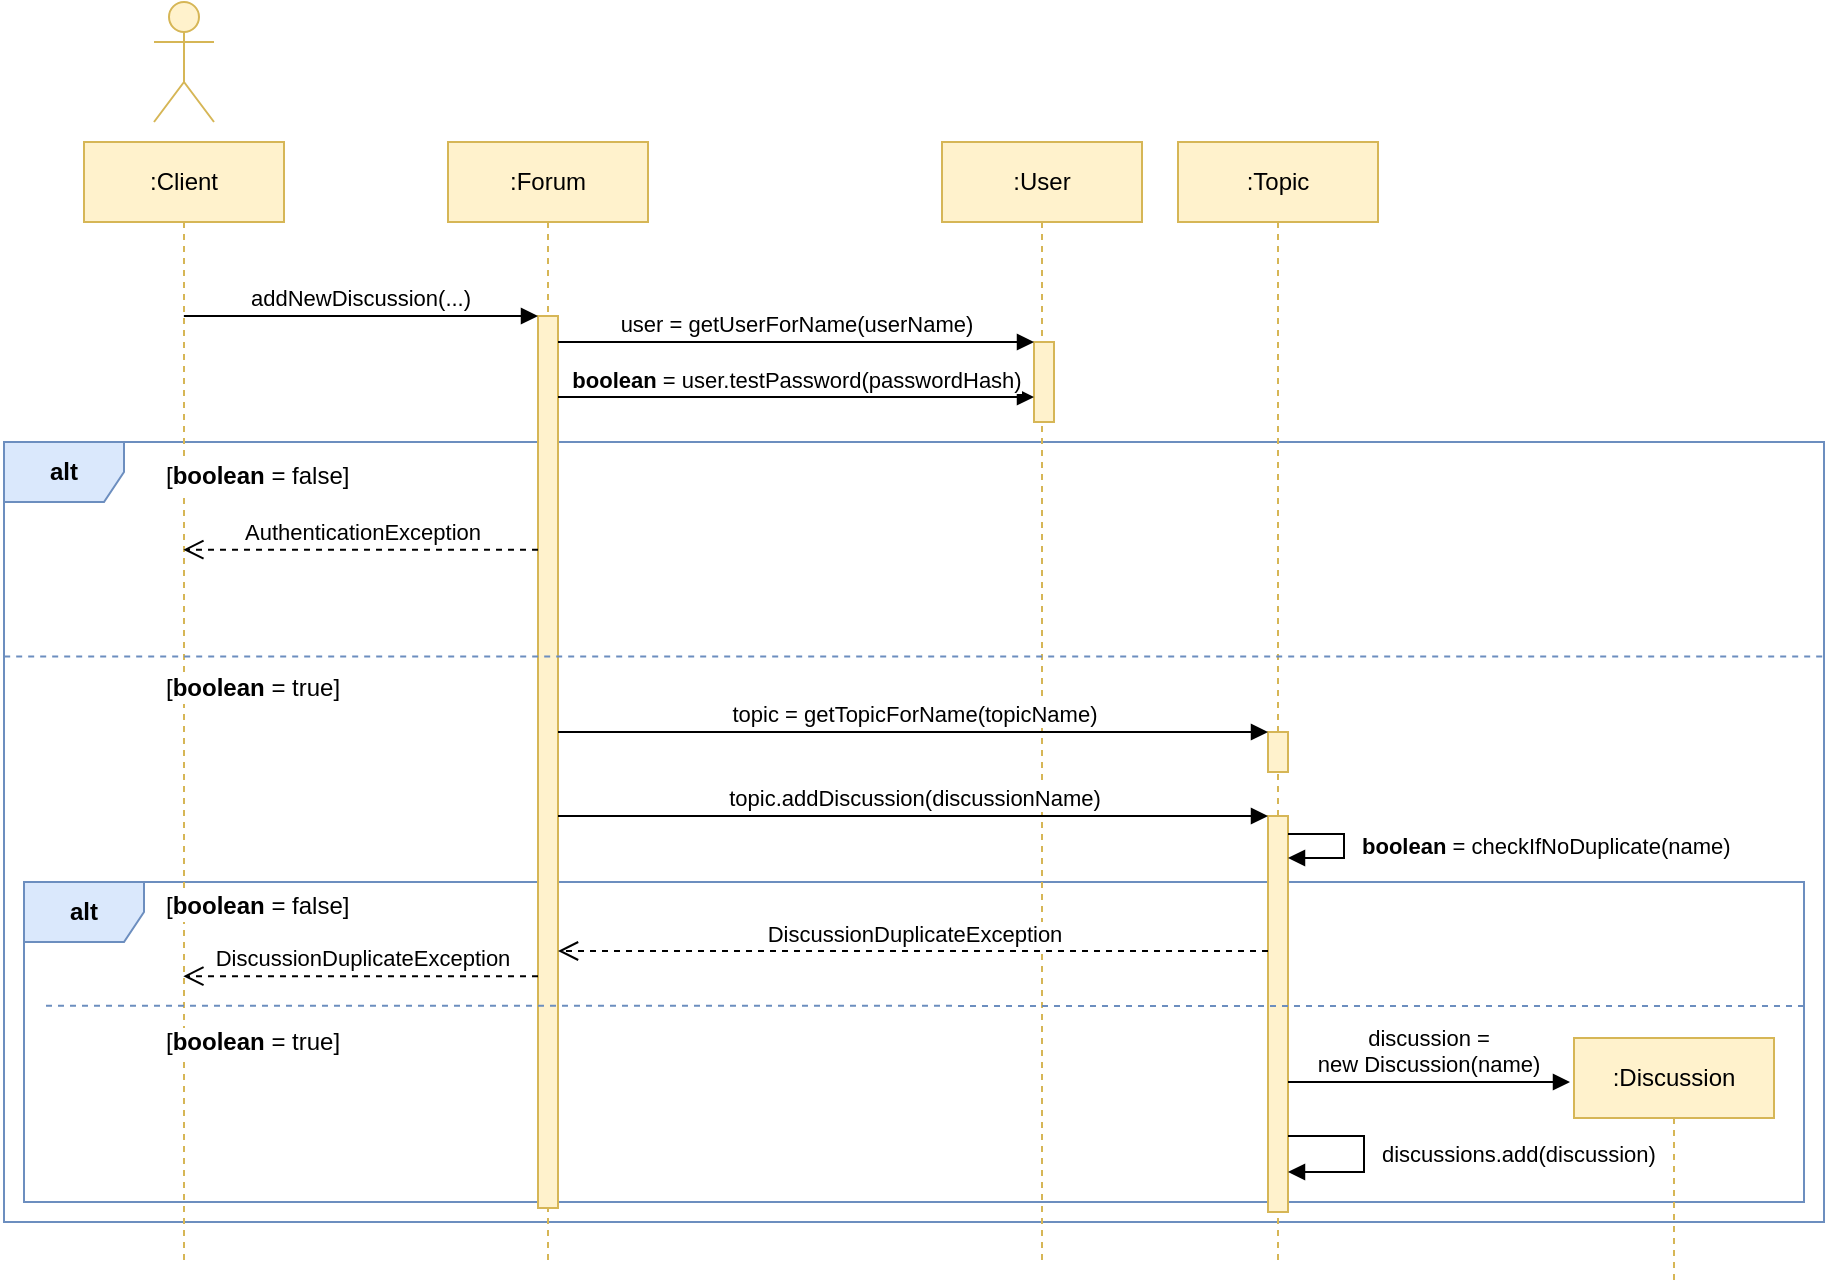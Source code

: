 <mxfile version="12.9.13" type="device"><diagram id="LCzgQP3Hirp36YS7klBh" name="Page-1"><mxGraphModel dx="1063" dy="515" grid="1" gridSize="10" guides="1" tooltips="1" connect="1" arrows="1" fold="1" page="1" pageScale="1" pageWidth="827" pageHeight="1169" math="0" shadow="0"><root><mxCell id="0"/><mxCell id="1" parent="0"/><mxCell id="eDaoiGAxYKLtqqkKEudi-18" value="&lt;b&gt;alt&lt;/b&gt;" style="shape=umlFrame;whiteSpace=wrap;html=1;fillColor=#dae8fc;strokeColor=#6c8ebf;" vertex="1" parent="1"><mxGeometry x="70" y="230" width="910" height="390" as="geometry"/></mxCell><mxCell id="eDaoiGAxYKLtqqkKEudi-36" value="&lt;b&gt;alt&lt;/b&gt;" style="shape=umlFrame;whiteSpace=wrap;html=1;fillColor=#dae8fc;strokeColor=#6c8ebf;" vertex="1" parent="1"><mxGeometry x="80" y="450" width="890" height="160" as="geometry"/></mxCell><mxCell id="eDaoiGAxYKLtqqkKEudi-1" value=":Forum" style="shape=umlLifeline;perimeter=lifelinePerimeter;whiteSpace=wrap;html=1;container=1;collapsible=0;recursiveResize=0;outlineConnect=0;fillColor=#fff2cc;strokeColor=#d6b656;" vertex="1" parent="1"><mxGeometry x="292" y="80" width="100" height="560" as="geometry"/></mxCell><mxCell id="eDaoiGAxYKLtqqkKEudi-4" value="" style="html=1;points=[];perimeter=orthogonalPerimeter;fillColor=#fff2cc;strokeColor=#d6b656;" vertex="1" parent="eDaoiGAxYKLtqqkKEudi-1"><mxGeometry x="45" y="87" width="10" height="446" as="geometry"/></mxCell><mxCell id="eDaoiGAxYKLtqqkKEudi-2" value=":Client" style="shape=umlLifeline;perimeter=lifelinePerimeter;whiteSpace=wrap;html=1;container=1;collapsible=0;recursiveResize=0;outlineConnect=0;fillColor=#fff2cc;strokeColor=#d6b656;" vertex="1" parent="1"><mxGeometry x="110" y="80" width="100" height="560" as="geometry"/></mxCell><mxCell id="eDaoiGAxYKLtqqkKEudi-12" value=":User" style="shape=umlLifeline;perimeter=lifelinePerimeter;whiteSpace=wrap;html=1;container=1;collapsible=0;recursiveResize=0;outlineConnect=0;fillColor=#fff2cc;strokeColor=#d6b656;" vertex="1" parent="1"><mxGeometry x="539" y="80" width="100" height="560" as="geometry"/></mxCell><mxCell id="eDaoiGAxYKLtqqkKEudi-14" value="" style="html=1;points=[];perimeter=orthogonalPerimeter;fillColor=#fff2cc;strokeColor=#d6b656;" vertex="1" parent="eDaoiGAxYKLtqqkKEudi-12"><mxGeometry x="46" y="100" width="10" height="40" as="geometry"/></mxCell><mxCell id="eDaoiGAxYKLtqqkKEudi-26" value=":Topic" style="shape=umlLifeline;perimeter=lifelinePerimeter;whiteSpace=wrap;html=1;container=1;collapsible=0;recursiveResize=0;outlineConnect=0;fillColor=#fff2cc;strokeColor=#d6b656;" vertex="1" parent="1"><mxGeometry x="657" y="80" width="100" height="560" as="geometry"/></mxCell><mxCell id="eDaoiGAxYKLtqqkKEudi-27" value="" style="html=1;points=[];perimeter=orthogonalPerimeter;fillColor=#fff2cc;strokeColor=#d6b656;" vertex="1" parent="eDaoiGAxYKLtqqkKEudi-26"><mxGeometry x="45" y="295" width="10" height="20" as="geometry"/></mxCell><mxCell id="eDaoiGAxYKLtqqkKEudi-30" value="" style="html=1;points=[];perimeter=orthogonalPerimeter;fillColor=#fff2cc;strokeColor=#d6b656;" vertex="1" parent="eDaoiGAxYKLtqqkKEudi-26"><mxGeometry x="45" y="337" width="10" height="198" as="geometry"/></mxCell><mxCell id="eDaoiGAxYKLtqqkKEudi-35" value="&lt;b&gt;boolean&lt;/b&gt; = checkIfNoDuplicate(name)" style="edgeStyle=orthogonalEdgeStyle;html=1;align=left;spacingLeft=2;endArrow=block;rounded=0;" edge="1" parent="eDaoiGAxYKLtqqkKEudi-26"><mxGeometry y="5" relative="1" as="geometry"><mxPoint x="55" y="346.0" as="sourcePoint"/><Array as="points"><mxPoint x="83" y="346"/><mxPoint x="83" y="358"/></Array><mxPoint x="55" y="358.0" as="targetPoint"/><mxPoint as="offset"/></mxGeometry></mxCell><mxCell id="eDaoiGAxYKLtqqkKEudi-51" value="discussions.add(discussion)" style="edgeStyle=orthogonalEdgeStyle;html=1;align=left;spacingLeft=2;endArrow=block;rounded=0;" edge="1" parent="eDaoiGAxYKLtqqkKEudi-26"><mxGeometry y="5" relative="1" as="geometry"><mxPoint x="55" y="497" as="sourcePoint"/><Array as="points"><mxPoint x="93" y="497"/><mxPoint x="93" y="515"/></Array><mxPoint x="55" y="515" as="targetPoint"/><mxPoint as="offset"/></mxGeometry></mxCell><mxCell id="eDaoiGAxYKLtqqkKEudi-3" value="" style="shape=umlActor;verticalLabelPosition=bottom;labelBackgroundColor=#ffffff;verticalAlign=top;html=1;fillColor=#fff2cc;strokeColor=#d6b656;" vertex="1" parent="1"><mxGeometry x="145" y="10" width="30" height="60" as="geometry"/></mxCell><mxCell id="eDaoiGAxYKLtqqkKEudi-5" value="addNewDiscussion(...)" style="html=1;verticalAlign=bottom;endArrow=block;entryX=0;entryY=0;" edge="1" target="eDaoiGAxYKLtqqkKEudi-4" parent="1"><mxGeometry relative="1" as="geometry"><mxPoint x="159.929" y="167" as="sourcePoint"/></mxGeometry></mxCell><mxCell id="eDaoiGAxYKLtqqkKEudi-6" value="AuthenticationException" style="html=1;verticalAlign=bottom;endArrow=open;dashed=1;endSize=8;exitX=0;exitY=0.95;" edge="1" parent="1"><mxGeometry relative="1" as="geometry"><mxPoint x="159.667" y="283.85" as="targetPoint"/><mxPoint x="337" y="283.85" as="sourcePoint"/></mxGeometry></mxCell><mxCell id="eDaoiGAxYKLtqqkKEudi-15" value="user = getUserForName(userName)" style="html=1;verticalAlign=bottom;endArrow=block;entryX=0;entryY=0;" edge="1" target="eDaoiGAxYKLtqqkKEudi-14" parent="1" source="eDaoiGAxYKLtqqkKEudi-4"><mxGeometry relative="1" as="geometry"><mxPoint x="460" y="180" as="sourcePoint"/></mxGeometry></mxCell><mxCell id="eDaoiGAxYKLtqqkKEudi-17" value="&lt;b&gt;boolean&lt;/b&gt; = user.testPassword(passwordHash)" style="html=1;verticalAlign=bottom;endArrow=block;" edge="1" parent="1"><mxGeometry relative="1" as="geometry"><mxPoint x="347" y="207.5" as="sourcePoint"/><mxPoint x="585" y="207.5" as="targetPoint"/></mxGeometry></mxCell><mxCell id="eDaoiGAxYKLtqqkKEudi-19" value="[&lt;b&gt;boolean&lt;/b&gt; = false]" style="text;html=1;align=left;verticalAlign=middle;resizable=0;points=[];autosize=1;labelBackgroundColor=#ffffff;" vertex="1" parent="1"><mxGeometry x="149" y="237" width="110" height="20" as="geometry"/></mxCell><mxCell id="eDaoiGAxYKLtqqkKEudi-22" value="" style="html=1;verticalAlign=bottom;endArrow=none;dashed=1;endSize=8;endFill=0;exitX=0.999;exitY=0.275;exitDx=0;exitDy=0;exitPerimeter=0;entryX=-0.001;entryY=0.275;entryDx=0;entryDy=0;entryPerimeter=0;fillColor=#dae8fc;strokeColor=#6c8ebf;" edge="1" parent="1" source="eDaoiGAxYKLtqqkKEudi-18" target="eDaoiGAxYKLtqqkKEudi-18"><mxGeometry relative="1" as="geometry"><mxPoint x="127.36" y="333.36" as="sourcePoint"/><mxPoint x="1009.12" y="331.56" as="targetPoint"/></mxGeometry></mxCell><mxCell id="eDaoiGAxYKLtqqkKEudi-23" value="[&lt;b&gt;boolean&lt;/b&gt;&amp;nbsp;= true]" style="text;html=1;align=left;verticalAlign=middle;resizable=0;points=[];autosize=1;labelBackgroundColor=#ffffff;" vertex="1" parent="1"><mxGeometry x="149" y="343" width="100" height="20" as="geometry"/></mxCell><mxCell id="eDaoiGAxYKLtqqkKEudi-28" value="topic = getTopicForName(topicName)" style="html=1;verticalAlign=bottom;endArrow=block;" edge="1" parent="1" target="eDaoiGAxYKLtqqkKEudi-27"><mxGeometry relative="1" as="geometry"><mxPoint x="347" y="375.0" as="sourcePoint"/><mxPoint x="595" y="215" as="targetPoint"/></mxGeometry></mxCell><mxCell id="eDaoiGAxYKLtqqkKEudi-29" value=":Discussion" style="shape=umlLifeline;perimeter=lifelinePerimeter;whiteSpace=wrap;html=1;container=1;collapsible=0;recursiveResize=0;outlineConnect=0;fillColor=#fff2cc;strokeColor=#d6b656;" vertex="1" parent="1"><mxGeometry x="855" y="528" width="100" height="123" as="geometry"/></mxCell><mxCell id="eDaoiGAxYKLtqqkKEudi-31" value="topic.addDiscussion(discussionName)" style="html=1;verticalAlign=bottom;endArrow=block;" edge="1" parent="1" target="eDaoiGAxYKLtqqkKEudi-30"><mxGeometry relative="1" as="geometry"><mxPoint x="347" y="417" as="sourcePoint"/><mxPoint x="731" y="397" as="targetPoint"/></mxGeometry></mxCell><mxCell id="eDaoiGAxYKLtqqkKEudi-39" value="[&lt;b&gt;boolean&lt;/b&gt; = false]" style="text;html=1;align=left;verticalAlign=middle;resizable=0;points=[];autosize=1;labelBackgroundColor=#ffffff;" vertex="1" parent="1"><mxGeometry x="149.0" y="452" width="110" height="20" as="geometry"/></mxCell><mxCell id="eDaoiGAxYKLtqqkKEudi-40" value="DiscussionDuplicateException" style="html=1;verticalAlign=bottom;endArrow=open;dashed=1;endSize=8;" edge="1" parent="1"><mxGeometry relative="1" as="geometry"><mxPoint x="347" y="484.5" as="targetPoint"/><mxPoint x="702" y="484.5" as="sourcePoint"/></mxGeometry></mxCell><mxCell id="eDaoiGAxYKLtqqkKEudi-41" value="" style="html=1;verticalAlign=bottom;endArrow=none;dashed=1;endSize=8;endFill=0;entryX=-0.002;entryY=0.499;entryDx=0;entryDy=0;entryPerimeter=0;fillColor=#dae8fc;strokeColor=#6c8ebf;" edge="1" parent="1"><mxGeometry relative="1" as="geometry"><mxPoint x="970" y="512" as="sourcePoint"/><mxPoint x="88.42" y="511.87" as="targetPoint"/></mxGeometry></mxCell><mxCell id="eDaoiGAxYKLtqqkKEudi-42" value="[&lt;b&gt;boolean&lt;/b&gt;&amp;nbsp;= true]" style="text;html=1;align=left;verticalAlign=middle;resizable=0;points=[];autosize=1;labelBackgroundColor=#ffffff;" vertex="1" parent="1"><mxGeometry x="149.0" y="520" width="100" height="20" as="geometry"/></mxCell><mxCell id="eDaoiGAxYKLtqqkKEudi-48" value="discussion = &lt;br&gt;new Discussion(name)" style="html=1;verticalAlign=bottom;endArrow=block;" edge="1" parent="1"><mxGeometry width="80" relative="1" as="geometry"><mxPoint x="712" y="549.99" as="sourcePoint"/><mxPoint x="853" y="550" as="targetPoint"/></mxGeometry></mxCell><mxCell id="eDaoiGAxYKLtqqkKEudi-52" value="DiscussionDuplicateException" style="html=1;verticalAlign=bottom;endArrow=open;dashed=1;endSize=8;exitX=0;exitY=0.711;exitDx=0;exitDy=0;exitPerimeter=0;" edge="1" parent="1"><mxGeometry relative="1" as="geometry"><mxPoint x="159.667" y="497.106" as="targetPoint"/><mxPoint x="337" y="497.106" as="sourcePoint"/></mxGeometry></mxCell></root></mxGraphModel></diagram></mxfile>